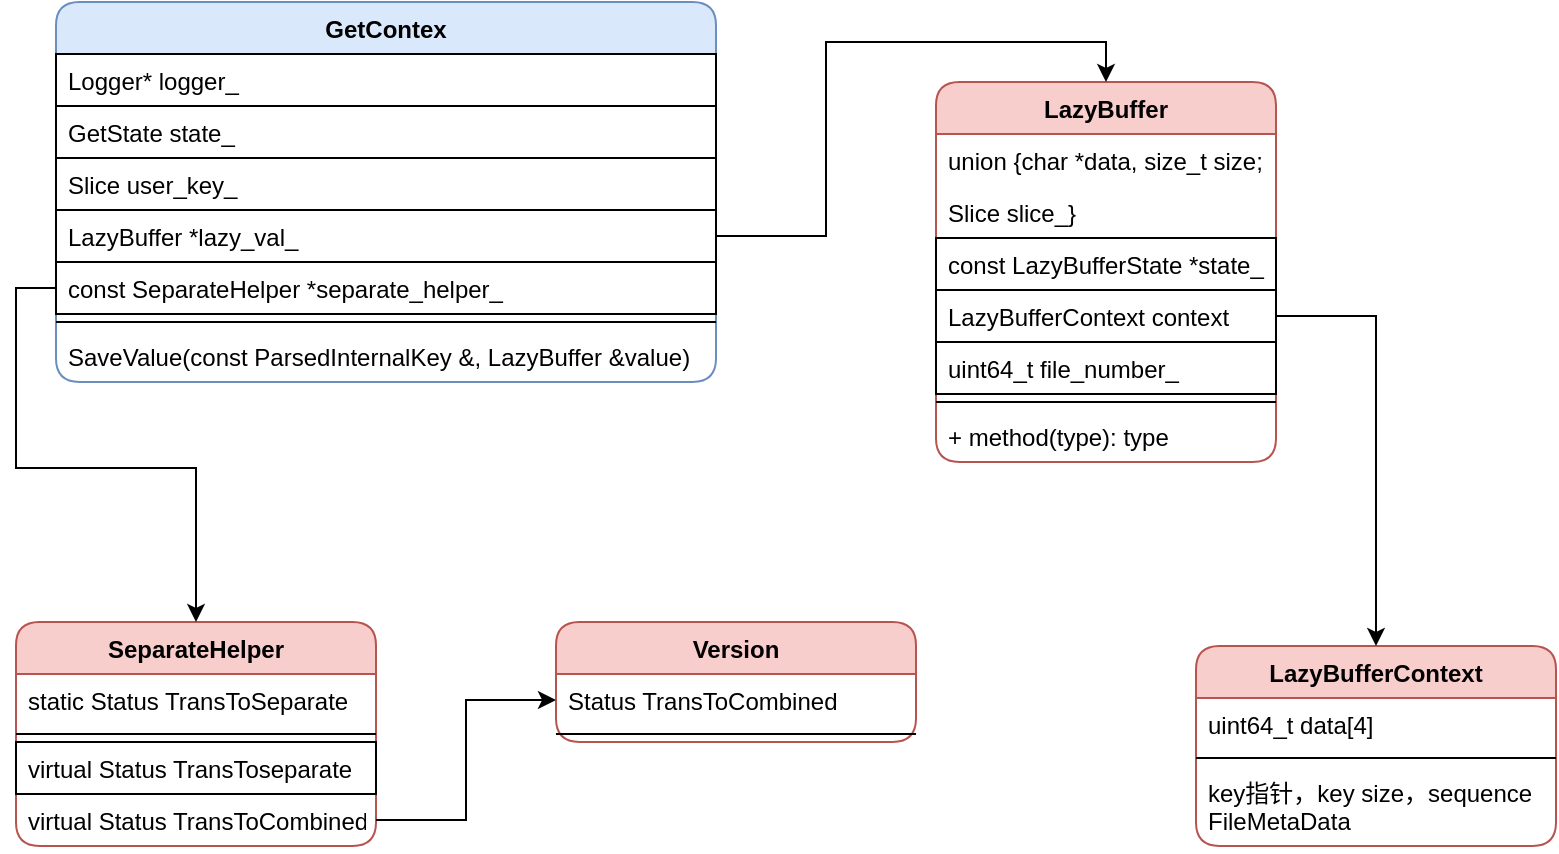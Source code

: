 <mxfile version="20.2.3" type="github">
  <diagram id="C5RBs43oDa-KdzZeNtuy" name="Page-1">
    <mxGraphModel dx="1261" dy="743" grid="1" gridSize="10" guides="1" tooltips="1" connect="1" arrows="1" fold="1" page="1" pageScale="1" pageWidth="827" pageHeight="583" math="0" shadow="0">
      <root>
        <mxCell id="WIyWlLk6GJQsqaUBKTNV-0" />
        <mxCell id="WIyWlLk6GJQsqaUBKTNV-1" parent="WIyWlLk6GJQsqaUBKTNV-0" />
        <mxCell id="-_zcS78iofU-pJFpT6Ia-0" value="GetContex" style="swimlane;fontStyle=1;align=center;verticalAlign=top;childLayout=stackLayout;horizontal=1;startSize=26;horizontalStack=0;resizeParent=1;resizeParentMax=0;resizeLast=0;collapsible=1;marginBottom=0;fillColor=#dae8fc;strokeColor=#6c8ebf;rounded=1;" parent="WIyWlLk6GJQsqaUBKTNV-1" vertex="1">
          <mxGeometry x="40" y="30" width="330" height="190" as="geometry" />
        </mxCell>
        <mxCell id="-_zcS78iofU-pJFpT6Ia-1" value="Logger* logger_" style="text;strokeColor=default;fillColor=none;align=left;verticalAlign=top;spacingLeft=4;spacingRight=4;overflow=hidden;rotatable=0;points=[[0,0.5],[1,0.5]];portConstraint=eastwest;" parent="-_zcS78iofU-pJFpT6Ia-0" vertex="1">
          <mxGeometry y="26" width="330" height="26" as="geometry" />
        </mxCell>
        <mxCell id="-_zcS78iofU-pJFpT6Ia-4" value="GetState state_" style="text;strokeColor=default;fillColor=none;align=left;verticalAlign=top;spacingLeft=4;spacingRight=4;overflow=hidden;rotatable=0;points=[[0,0.5],[1,0.5]];portConstraint=eastwest;" parent="-_zcS78iofU-pJFpT6Ia-0" vertex="1">
          <mxGeometry y="52" width="330" height="26" as="geometry" />
        </mxCell>
        <mxCell id="-_zcS78iofU-pJFpT6Ia-5" value="Slice user_key_" style="text;strokeColor=default;fillColor=none;align=left;verticalAlign=top;spacingLeft=4;spacingRight=4;overflow=hidden;rotatable=0;points=[[0,0.5],[1,0.5]];portConstraint=eastwest;" parent="-_zcS78iofU-pJFpT6Ia-0" vertex="1">
          <mxGeometry y="78" width="330" height="26" as="geometry" />
        </mxCell>
        <mxCell id="-_zcS78iofU-pJFpT6Ia-6" value="LazyBuffer *lazy_val_" style="text;strokeColor=default;fillColor=none;align=left;verticalAlign=top;spacingLeft=4;spacingRight=4;overflow=hidden;rotatable=0;points=[[0,0.5],[1,0.5]];portConstraint=eastwest;" parent="-_zcS78iofU-pJFpT6Ia-0" vertex="1">
          <mxGeometry y="104" width="330" height="26" as="geometry" />
        </mxCell>
        <mxCell id="-_zcS78iofU-pJFpT6Ia-7" value="const SeparateHelper *separate_helper_" style="text;strokeColor=default;fillColor=none;align=left;verticalAlign=top;spacingLeft=4;spacingRight=4;overflow=hidden;rotatable=0;points=[[0,0.5],[1,0.5]];portConstraint=eastwest;" parent="-_zcS78iofU-pJFpT6Ia-0" vertex="1">
          <mxGeometry y="130" width="330" height="26" as="geometry" />
        </mxCell>
        <mxCell id="-_zcS78iofU-pJFpT6Ia-2" value="" style="line;strokeWidth=1;fillColor=none;align=left;verticalAlign=middle;spacingTop=-1;spacingLeft=3;spacingRight=3;rotatable=0;labelPosition=right;points=[];portConstraint=eastwest;" parent="-_zcS78iofU-pJFpT6Ia-0" vertex="1">
          <mxGeometry y="156" width="330" height="8" as="geometry" />
        </mxCell>
        <mxCell id="-_zcS78iofU-pJFpT6Ia-3" value="SaveValue(const ParsedInternalKey &amp;, LazyBuffer &amp;value)" style="text;strokeColor=none;fillColor=none;align=left;verticalAlign=top;spacingLeft=4;spacingRight=4;overflow=hidden;rotatable=0;points=[[0,0.5],[1,0.5]];portConstraint=eastwest;" parent="-_zcS78iofU-pJFpT6Ia-0" vertex="1">
          <mxGeometry y="164" width="330" height="26" as="geometry" />
        </mxCell>
        <mxCell id="-_zcS78iofU-pJFpT6Ia-8" value="LazyBuffer" style="swimlane;fontStyle=1;align=center;verticalAlign=top;childLayout=stackLayout;horizontal=1;startSize=26;horizontalStack=0;resizeParent=1;resizeParentMax=0;resizeLast=0;collapsible=1;marginBottom=0;rounded=1;strokeColor=#b85450;fillColor=#f8cecc;" parent="WIyWlLk6GJQsqaUBKTNV-1" vertex="1">
          <mxGeometry x="480" y="70" width="170" height="190" as="geometry" />
        </mxCell>
        <mxCell id="-_zcS78iofU-pJFpT6Ia-9" value="union {char *data, size_t size;" style="text;strokeColor=none;fillColor=none;align=left;verticalAlign=top;spacingLeft=4;spacingRight=4;overflow=hidden;rotatable=0;points=[[0,0.5],[1,0.5]];portConstraint=eastwest;rounded=1;" parent="-_zcS78iofU-pJFpT6Ia-8" vertex="1">
          <mxGeometry y="26" width="170" height="26" as="geometry" />
        </mxCell>
        <mxCell id="-_zcS78iofU-pJFpT6Ia-12" value="Slice slice_}" style="text;strokeColor=none;fillColor=none;align=left;verticalAlign=top;spacingLeft=4;spacingRight=4;overflow=hidden;rotatable=0;points=[[0,0.5],[1,0.5]];portConstraint=eastwest;rounded=1;" parent="-_zcS78iofU-pJFpT6Ia-8" vertex="1">
          <mxGeometry y="52" width="170" height="26" as="geometry" />
        </mxCell>
        <mxCell id="-_zcS78iofU-pJFpT6Ia-13" value="const LazyBufferState *state_" style="text;strokeColor=default;fillColor=none;align=left;verticalAlign=top;spacingLeft=4;spacingRight=4;overflow=hidden;rotatable=0;points=[[0,0.5],[1,0.5]];portConstraint=eastwest;rounded=0;" parent="-_zcS78iofU-pJFpT6Ia-8" vertex="1">
          <mxGeometry y="78" width="170" height="26" as="geometry" />
        </mxCell>
        <mxCell id="-_zcS78iofU-pJFpT6Ia-14" value="LazyBufferContext context" style="text;strokeColor=default;fillColor=none;align=left;verticalAlign=top;spacingLeft=4;spacingRight=4;overflow=hidden;rotatable=0;points=[[0,0.5],[1,0.5]];portConstraint=eastwest;rounded=0;" parent="-_zcS78iofU-pJFpT6Ia-8" vertex="1">
          <mxGeometry y="104" width="170" height="26" as="geometry" />
        </mxCell>
        <mxCell id="-_zcS78iofU-pJFpT6Ia-15" value="uint64_t file_number_" style="text;strokeColor=default;fillColor=none;align=left;verticalAlign=top;spacingLeft=4;spacingRight=4;overflow=hidden;rotatable=0;points=[[0,0.5],[1,0.5]];portConstraint=eastwest;rounded=0;" parent="-_zcS78iofU-pJFpT6Ia-8" vertex="1">
          <mxGeometry y="130" width="170" height="26" as="geometry" />
        </mxCell>
        <mxCell id="-_zcS78iofU-pJFpT6Ia-10" value="" style="line;strokeWidth=1;fillColor=none;align=left;verticalAlign=middle;spacingTop=-1;spacingLeft=3;spacingRight=3;rotatable=0;labelPosition=right;points=[];portConstraint=eastwest;rounded=1;" parent="-_zcS78iofU-pJFpT6Ia-8" vertex="1">
          <mxGeometry y="156" width="170" height="8" as="geometry" />
        </mxCell>
        <mxCell id="-_zcS78iofU-pJFpT6Ia-11" value="+ method(type): type" style="text;strokeColor=none;fillColor=none;align=left;verticalAlign=top;spacingLeft=4;spacingRight=4;overflow=hidden;rotatable=0;points=[[0,0.5],[1,0.5]];portConstraint=eastwest;rounded=1;" parent="-_zcS78iofU-pJFpT6Ia-8" vertex="1">
          <mxGeometry y="164" width="170" height="26" as="geometry" />
        </mxCell>
        <mxCell id="-_zcS78iofU-pJFpT6Ia-16" style="edgeStyle=orthogonalEdgeStyle;rounded=0;orthogonalLoop=1;jettySize=auto;html=1;exitX=1;exitY=0.5;exitDx=0;exitDy=0;entryX=0.5;entryY=0;entryDx=0;entryDy=0;" parent="WIyWlLk6GJQsqaUBKTNV-1" source="-_zcS78iofU-pJFpT6Ia-6" target="-_zcS78iofU-pJFpT6Ia-8" edge="1">
          <mxGeometry relative="1" as="geometry" />
        </mxCell>
        <mxCell id="-_zcS78iofU-pJFpT6Ia-21" value="LazyBufferContext" style="swimlane;fontStyle=1;align=center;verticalAlign=top;childLayout=stackLayout;horizontal=1;startSize=26;horizontalStack=0;resizeParent=1;resizeParentMax=0;resizeLast=0;collapsible=1;marginBottom=0;rounded=1;strokeColor=#b85450;fillColor=#f8cecc;" parent="WIyWlLk6GJQsqaUBKTNV-1" vertex="1">
          <mxGeometry x="610" y="352" width="180" height="100" as="geometry" />
        </mxCell>
        <mxCell id="-_zcS78iofU-pJFpT6Ia-22" value="uint64_t data[4]" style="text;strokeColor=none;fillColor=none;align=left;verticalAlign=top;spacingLeft=4;spacingRight=4;overflow=hidden;rotatable=0;points=[[0,0.5],[1,0.5]];portConstraint=eastwest;rounded=0;" parent="-_zcS78iofU-pJFpT6Ia-21" vertex="1">
          <mxGeometry y="26" width="180" height="26" as="geometry" />
        </mxCell>
        <mxCell id="-_zcS78iofU-pJFpT6Ia-23" value="" style="line;strokeWidth=1;fillColor=none;align=left;verticalAlign=middle;spacingTop=-1;spacingLeft=3;spacingRight=3;rotatable=0;labelPosition=right;points=[];portConstraint=eastwest;rounded=0;" parent="-_zcS78iofU-pJFpT6Ia-21" vertex="1">
          <mxGeometry y="52" width="180" height="8" as="geometry" />
        </mxCell>
        <mxCell id="-_zcS78iofU-pJFpT6Ia-24" value="key指针，key size，sequence&#xa;FileMetaData" style="text;strokeColor=none;fillColor=none;align=left;verticalAlign=top;spacingLeft=4;spacingRight=4;overflow=hidden;rotatable=0;points=[[0,0.5],[1,0.5]];portConstraint=eastwest;rounded=0;" parent="-_zcS78iofU-pJFpT6Ia-21" vertex="1">
          <mxGeometry y="60" width="180" height="40" as="geometry" />
        </mxCell>
        <mxCell id="-_zcS78iofU-pJFpT6Ia-25" style="edgeStyle=orthogonalEdgeStyle;rounded=0;orthogonalLoop=1;jettySize=auto;html=1;exitX=1;exitY=0.5;exitDx=0;exitDy=0;entryX=0.5;entryY=0;entryDx=0;entryDy=0;" parent="WIyWlLk6GJQsqaUBKTNV-1" source="-_zcS78iofU-pJFpT6Ia-14" target="-_zcS78iofU-pJFpT6Ia-21" edge="1">
          <mxGeometry relative="1" as="geometry" />
        </mxCell>
        <mxCell id="-_zcS78iofU-pJFpT6Ia-30" value="SeparateHelper" style="swimlane;fontStyle=1;align=center;verticalAlign=top;childLayout=stackLayout;horizontal=1;startSize=26;horizontalStack=0;resizeParent=1;resizeParentMax=0;resizeLast=0;collapsible=1;marginBottom=0;rounded=1;strokeColor=#b85450;fillColor=#f8cecc;" parent="WIyWlLk6GJQsqaUBKTNV-1" vertex="1">
          <mxGeometry x="20" y="340" width="180" height="112" as="geometry" />
        </mxCell>
        <mxCell id="-_zcS78iofU-pJFpT6Ia-31" value="static Status TransToSeparate" style="text;strokeColor=none;fillColor=none;align=left;verticalAlign=top;spacingLeft=4;spacingRight=4;overflow=hidden;rotatable=0;points=[[0,0.5],[1,0.5]];portConstraint=eastwest;rounded=1;" parent="-_zcS78iofU-pJFpT6Ia-30" vertex="1">
          <mxGeometry y="26" width="180" height="26" as="geometry" />
        </mxCell>
        <mxCell id="-_zcS78iofU-pJFpT6Ia-32" value="" style="line;strokeWidth=1;fillColor=none;align=left;verticalAlign=middle;spacingTop=-1;spacingLeft=3;spacingRight=3;rotatable=0;labelPosition=right;points=[];portConstraint=eastwest;rounded=1;" parent="-_zcS78iofU-pJFpT6Ia-30" vertex="1">
          <mxGeometry y="52" width="180" height="8" as="geometry" />
        </mxCell>
        <mxCell id="-_zcS78iofU-pJFpT6Ia-33" value="virtual Status TransToseparate" style="text;strokeColor=default;fillColor=none;align=left;verticalAlign=top;spacingLeft=4;spacingRight=4;overflow=hidden;rotatable=0;points=[[0,0.5],[1,0.5]];portConstraint=eastwest;rounded=0;" parent="-_zcS78iofU-pJFpT6Ia-30" vertex="1">
          <mxGeometry y="60" width="180" height="26" as="geometry" />
        </mxCell>
        <mxCell id="-_zcS78iofU-pJFpT6Ia-34" value="virtual Status TransToCombined" style="text;strokeColor=none;fillColor=none;align=left;verticalAlign=top;spacingLeft=4;spacingRight=4;overflow=hidden;rotatable=0;points=[[0,0.5],[1,0.5]];portConstraint=eastwest;rounded=0;" parent="-_zcS78iofU-pJFpT6Ia-30" vertex="1">
          <mxGeometry y="86" width="180" height="26" as="geometry" />
        </mxCell>
        <mxCell id="-_zcS78iofU-pJFpT6Ia-40" value="Version" style="swimlane;fontStyle=1;align=center;verticalAlign=top;childLayout=stackLayout;horizontal=1;startSize=26;horizontalStack=0;resizeParent=1;resizeParentMax=0;resizeLast=0;collapsible=1;marginBottom=0;rounded=1;strokeColor=#b85450;fillColor=#f8cecc;" parent="WIyWlLk6GJQsqaUBKTNV-1" vertex="1">
          <mxGeometry x="290" y="340" width="180" height="60" as="geometry" />
        </mxCell>
        <mxCell id="-_zcS78iofU-pJFpT6Ia-41" value="Status TransToCombined" style="text;strokeColor=none;fillColor=none;align=left;verticalAlign=top;spacingLeft=4;spacingRight=4;overflow=hidden;rotatable=0;points=[[0,0.5],[1,0.5]];portConstraint=eastwest;rounded=1;" parent="-_zcS78iofU-pJFpT6Ia-40" vertex="1">
          <mxGeometry y="26" width="180" height="26" as="geometry" />
        </mxCell>
        <mxCell id="-_zcS78iofU-pJFpT6Ia-42" value="" style="line;strokeWidth=1;fillColor=none;align=left;verticalAlign=middle;spacingTop=-1;spacingLeft=3;spacingRight=3;rotatable=0;labelPosition=right;points=[];portConstraint=eastwest;rounded=1;" parent="-_zcS78iofU-pJFpT6Ia-40" vertex="1">
          <mxGeometry y="52" width="180" height="8" as="geometry" />
        </mxCell>
        <mxCell id="-_zcS78iofU-pJFpT6Ia-46" style="edgeStyle=orthogonalEdgeStyle;rounded=0;orthogonalLoop=1;jettySize=auto;html=1;exitX=1;exitY=0.5;exitDx=0;exitDy=0;entryX=0;entryY=0.5;entryDx=0;entryDy=0;" parent="WIyWlLk6GJQsqaUBKTNV-1" source="-_zcS78iofU-pJFpT6Ia-34" target="-_zcS78iofU-pJFpT6Ia-41" edge="1">
          <mxGeometry relative="1" as="geometry" />
        </mxCell>
        <mxCell id="-_zcS78iofU-pJFpT6Ia-47" style="edgeStyle=orthogonalEdgeStyle;rounded=0;orthogonalLoop=1;jettySize=auto;html=1;exitX=0;exitY=0.5;exitDx=0;exitDy=0;entryX=0.5;entryY=0;entryDx=0;entryDy=0;" parent="WIyWlLk6GJQsqaUBKTNV-1" source="-_zcS78iofU-pJFpT6Ia-7" target="-_zcS78iofU-pJFpT6Ia-30" edge="1">
          <mxGeometry relative="1" as="geometry" />
        </mxCell>
      </root>
    </mxGraphModel>
  </diagram>
</mxfile>
